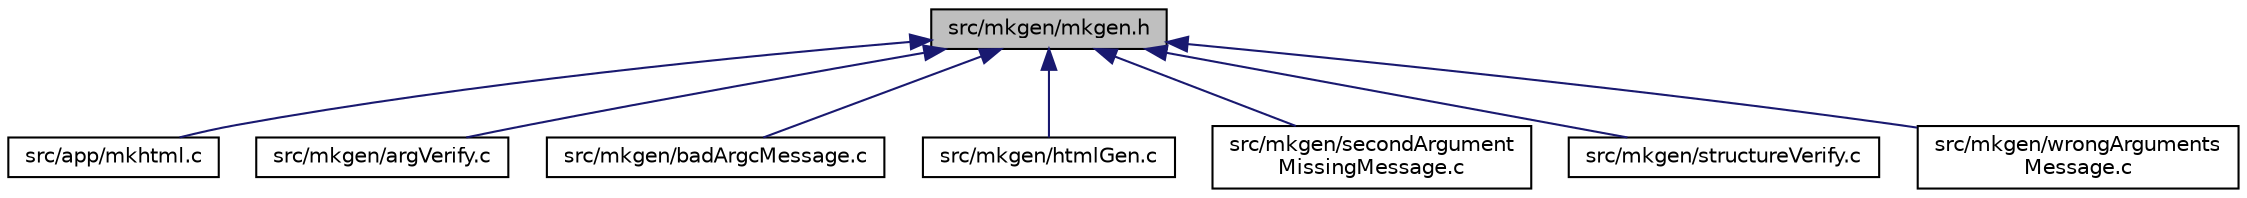 digraph "src/mkgen/mkgen.h"
{
 // LATEX_PDF_SIZE
  edge [fontname="Helvetica",fontsize="10",labelfontname="Helvetica",labelfontsize="10"];
  node [fontname="Helvetica",fontsize="10",shape=record];
  Node1 [label="src/mkgen/mkgen.h",height=0.2,width=0.4,color="black", fillcolor="grey75", style="filled", fontcolor="black",tooltip="the html generation library of mkhtml"];
  Node1 -> Node2 [dir="back",color="midnightblue",fontsize="10",style="solid",fontname="Helvetica"];
  Node2 [label="src/app/mkhtml.c",height=0.2,width=0.4,color="black", fillcolor="white", style="filled",URL="$df/d61/mkhtml_8c.html",tooltip="the main application file of mkhtml"];
  Node1 -> Node3 [dir="back",color="midnightblue",fontsize="10",style="solid",fontname="Helvetica"];
  Node3 [label="src/mkgen/argVerify.c",height=0.2,width=0.4,color="black", fillcolor="white", style="filled",URL="$d1/d2a/argVerify_8c.html",tooltip="the control cli argument control system of mkhtml"];
  Node1 -> Node4 [dir="back",color="midnightblue",fontsize="10",style="solid",fontname="Helvetica"];
  Node4 [label="src/mkgen/badArgcMessage.c",height=0.2,width=0.4,color="black", fillcolor="white", style="filled",URL="$d0/d9e/badArgcMessage_8c.html",tooltip="prints information about wrong arguments"];
  Node1 -> Node5 [dir="back",color="midnightblue",fontsize="10",style="solid",fontname="Helvetica"];
  Node5 [label="src/mkgen/htmlGen.c",height=0.2,width=0.4,color="black", fillcolor="white", style="filled",URL="$d7/d14/htmlGen_8c.html",tooltip="the html generator system (works with openai api)"];
  Node1 -> Node6 [dir="back",color="midnightblue",fontsize="10",style="solid",fontname="Helvetica"];
  Node6 [label="src/mkgen/secondArgument\lMissingMessage.c",height=0.2,width=0.4,color="black", fillcolor="white", style="filled",URL="$da/d9f/secondArgumentMissingMessage_8c.html",tooltip="prints information about missing second argument"];
  Node1 -> Node7 [dir="back",color="midnightblue",fontsize="10",style="solid",fontname="Helvetica"];
  Node7 [label="src/mkgen/structureVerify.c",height=0.2,width=0.4,color="black", fillcolor="white", style="filled",URL="$d1/d99/structureVerify_8c.html",tooltip="the general system for checking the file structure of the mkhtml"];
  Node1 -> Node8 [dir="back",color="midnightblue",fontsize="10",style="solid",fontname="Helvetica"];
  Node8 [label="src/mkgen/wrongArguments\lMessage.c",height=0.2,width=0.4,color="black", fillcolor="white", style="filled",URL="$dd/d10/wrongArgumentsMessage_8c.html",tooltip="prints information about wrong arguments"];
}
